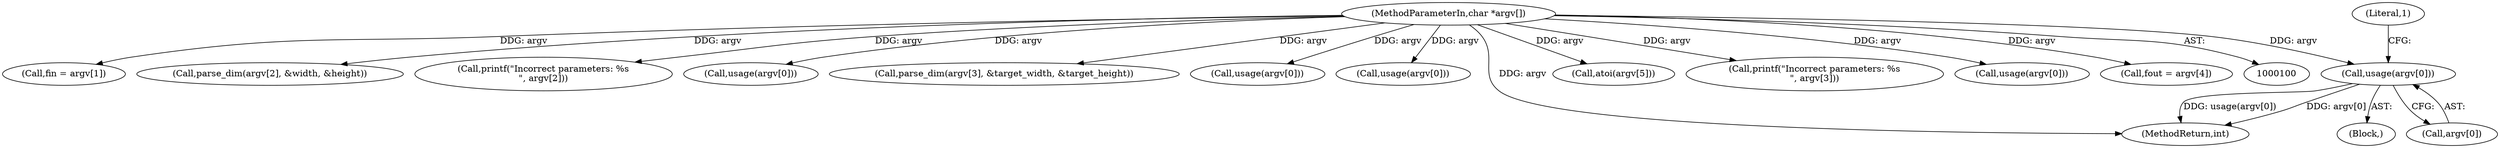 digraph "0_Android_5a9753fca56f0eeb9f61e342b2fccffc364f9426_4@array" {
"1000181" [label="(Call,usage(argv[0]))"];
"1000102" [label="(MethodParameterIn,char *argv[])"];
"1000133" [label="(Call,fin = argv[1])"];
"1000145" [label="(Call,parse_dim(argv[2], &width, &height))"];
"1000186" [label="(Literal,1)"];
"1000154" [label="(Call,printf(\"Incorrect parameters: %s\n\", argv[2]))"];
"1000200" [label="(Call,usage(argv[0]))"];
"1000167" [label="(Call,parse_dim(argv[3], &target_width, &target_height))"];
"1000127" [label="(Call,usage(argv[0]))"];
"1000219" [label="(Call,usage(argv[0]))"];
"1000381" [label="(MethodReturn,int)"];
"1000231" [label="(Call,atoi(argv[5]))"];
"1000102" [label="(MethodParameterIn,char *argv[])"];
"1000176" [label="(Call,printf(\"Incorrect parameters: %s\n\", argv[3]))"];
"1000181" [label="(Call,usage(argv[0]))"];
"1000175" [label="(Block,)"];
"1000159" [label="(Call,usage(argv[0]))"];
"1000138" [label="(Call,fout = argv[4])"];
"1000182" [label="(Call,argv[0])"];
"1000181" -> "1000175"  [label="AST: "];
"1000181" -> "1000182"  [label="CFG: "];
"1000182" -> "1000181"  [label="AST: "];
"1000186" -> "1000181"  [label="CFG: "];
"1000181" -> "1000381"  [label="DDG: argv[0]"];
"1000181" -> "1000381"  [label="DDG: usage(argv[0])"];
"1000102" -> "1000181"  [label="DDG: argv"];
"1000102" -> "1000100"  [label="AST: "];
"1000102" -> "1000381"  [label="DDG: argv"];
"1000102" -> "1000127"  [label="DDG: argv"];
"1000102" -> "1000133"  [label="DDG: argv"];
"1000102" -> "1000138"  [label="DDG: argv"];
"1000102" -> "1000145"  [label="DDG: argv"];
"1000102" -> "1000154"  [label="DDG: argv"];
"1000102" -> "1000159"  [label="DDG: argv"];
"1000102" -> "1000167"  [label="DDG: argv"];
"1000102" -> "1000176"  [label="DDG: argv"];
"1000102" -> "1000200"  [label="DDG: argv"];
"1000102" -> "1000219"  [label="DDG: argv"];
"1000102" -> "1000231"  [label="DDG: argv"];
}
